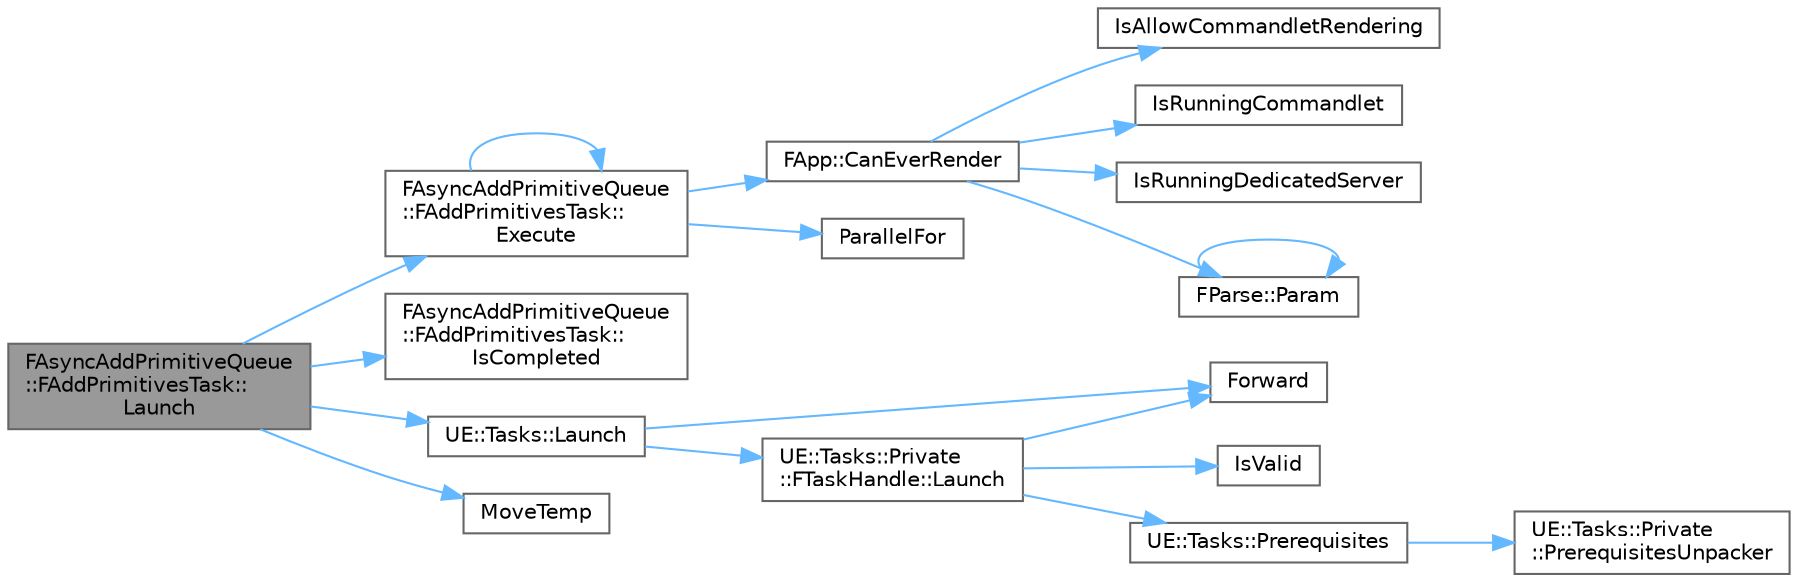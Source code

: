 digraph "FAsyncAddPrimitiveQueue::FAddPrimitivesTask::Launch"
{
 // INTERACTIVE_SVG=YES
 // LATEX_PDF_SIZE
  bgcolor="transparent";
  edge [fontname=Helvetica,fontsize=10,labelfontname=Helvetica,labelfontsize=10];
  node [fontname=Helvetica,fontsize=10,shape=box,height=0.2,width=0.4];
  rankdir="LR";
  Node1 [id="Node000001",label="FAsyncAddPrimitiveQueue\l::FAddPrimitivesTask::\lLaunch",height=0.2,width=0.4,color="gray40", fillcolor="grey60", style="filled", fontcolor="black",tooltip=" "];
  Node1 -> Node2 [id="edge1_Node000001_Node000002",color="steelblue1",style="solid",tooltip=" "];
  Node2 [id="Node000002",label="FAsyncAddPrimitiveQueue\l::FAddPrimitivesTask::\lExecute",height=0.2,width=0.4,color="grey40", fillcolor="white", style="filled",URL="$dc/df3/structFAsyncAddPrimitiveQueue_1_1FAddPrimitivesTask.html#a18c765b662275d312eee00101cd76986",tooltip=" "];
  Node2 -> Node3 [id="edge2_Node000002_Node000003",color="steelblue1",style="solid",tooltip=" "];
  Node3 [id="Node000003",label="FApp::CanEverRender",height=0.2,width=0.4,color="grey40", fillcolor="white", style="filled",URL="$d9/d01/classFApp.html#a326c7bc89ea7b26d4e003dd460b6fabb",tooltip="Checks whether this application can render anything."];
  Node3 -> Node4 [id="edge3_Node000003_Node000004",color="steelblue1",style="solid",tooltip=" "];
  Node4 [id="Node000004",label="IsAllowCommandletRendering",height=0.2,width=0.4,color="grey40", fillcolor="white", style="filled",URL="$d5/d8c/CoreGlobals_8h.html#a605fcb0c14b762383d45874e441732bd",tooltip="Check to see if we should initialise RHI and set up scene for rendering even when running a commandle..."];
  Node3 -> Node5 [id="edge4_Node000003_Node000005",color="steelblue1",style="solid",tooltip=" "];
  Node5 [id="Node000005",label="IsRunningCommandlet",height=0.2,width=0.4,color="grey40", fillcolor="white", style="filled",URL="$d5/d8c/CoreGlobals_8h.html#a031b98deaa2950cedb7ee99a4e968fc2",tooltip="Check to see if this executable is running a commandlet (custom command-line processing code in an ed..."];
  Node3 -> Node6 [id="edge5_Node000003_Node000006",color="steelblue1",style="solid",tooltip=" "];
  Node6 [id="Node000006",label="IsRunningDedicatedServer",height=0.2,width=0.4,color="grey40", fillcolor="white", style="filled",URL="$d8/d97/CoreMisc_8h.html#a3ee85cf40144be11bf7291ef1dacbb18",tooltip="Check to see if this executable was launched as a dedicated server process and should not load client..."];
  Node3 -> Node7 [id="edge6_Node000003_Node000007",color="steelblue1",style="solid",tooltip=" "];
  Node7 [id="Node000007",label="FParse::Param",height=0.2,width=0.4,color="grey40", fillcolor="white", style="filled",URL="$d3/db4/structFParse.html#a0c441f5262efce3303b0cac83fac81a4",tooltip="Checks if a command-line parameter exists in the stream."];
  Node7 -> Node7 [id="edge7_Node000007_Node000007",color="steelblue1",style="solid",tooltip=" "];
  Node2 -> Node2 [id="edge8_Node000002_Node000002",color="steelblue1",style="solid",tooltip=" "];
  Node2 -> Node8 [id="edge9_Node000002_Node000008",color="steelblue1",style="solid",tooltip=" "];
  Node8 [id="Node000008",label="ParallelFor",height=0.2,width=0.4,color="grey40", fillcolor="white", style="filled",URL="$d2/da1/ParallelFor_8h.html#a68b625089b9c041b662a1605dbef98f0",tooltip="General purpose parallel for that uses the taskgraph."];
  Node1 -> Node9 [id="edge10_Node000001_Node000009",color="steelblue1",style="solid",tooltip=" "];
  Node9 [id="Node000009",label="FAsyncAddPrimitiveQueue\l::FAddPrimitivesTask::\lIsCompleted",height=0.2,width=0.4,color="grey40", fillcolor="white", style="filled",URL="$dc/df3/structFAsyncAddPrimitiveQueue_1_1FAddPrimitivesTask.html#a8efbd3bbd25f3d5968854af8ab095a79",tooltip=" "];
  Node1 -> Node10 [id="edge11_Node000001_Node000010",color="steelblue1",style="solid",tooltip=" "];
  Node10 [id="Node000010",label="UE::Tasks::Launch",height=0.2,width=0.4,color="grey40", fillcolor="white", style="filled",URL="$dd/da2/namespaceUE_1_1Tasks.html#aaaad2d03e3325cc817dabbcc0c803bc2",tooltip=" "];
  Node10 -> Node11 [id="edge12_Node000010_Node000011",color="steelblue1",style="solid",tooltip=" "];
  Node11 [id="Node000011",label="Forward",height=0.2,width=0.4,color="grey40", fillcolor="white", style="filled",URL="$d4/d24/UnrealTemplate_8h.html#a68f280c1d561a8899a1e9e3ea8405d00",tooltip="Forward will cast a reference to an rvalue reference."];
  Node10 -> Node12 [id="edge13_Node000010_Node000012",color="steelblue1",style="solid",tooltip=" "];
  Node12 [id="Node000012",label="UE::Tasks::Private\l::FTaskHandle::Launch",height=0.2,width=0.4,color="grey40", fillcolor="white", style="filled",URL="$d5/d7b/classUE_1_1Tasks_1_1Private_1_1FTaskHandle.html#a7e34f3e5c28068ead51c5aeec0ec27c2",tooltip=" "];
  Node12 -> Node11 [id="edge14_Node000012_Node000011",color="steelblue1",style="solid",tooltip=" "];
  Node12 -> Node13 [id="edge15_Node000012_Node000013",color="steelblue1",style="solid",tooltip=" "];
  Node13 [id="Node000013",label="IsValid",height=0.2,width=0.4,color="grey40", fillcolor="white", style="filled",URL="$d2/d4c/LiveLinkTypes_8h.html#ac532c4b500b1a85ea22217f2c65a70ed",tooltip=" "];
  Node12 -> Node14 [id="edge16_Node000012_Node000014",color="steelblue1",style="solid",tooltip=" "];
  Node14 [id="Node000014",label="UE::Tasks::Prerequisites",height=0.2,width=0.4,color="grey40", fillcolor="white", style="filled",URL="$dd/da2/namespaceUE_1_1Tasks.html#a541d69fcf33d7c1e47e72d0d7c82d37a",tooltip=" "];
  Node14 -> Node15 [id="edge17_Node000014_Node000015",color="steelblue1",style="solid",tooltip=" "];
  Node15 [id="Node000015",label="UE::Tasks::Private\l::PrerequisitesUnpacker",height=0.2,width=0.4,color="grey40", fillcolor="white", style="filled",URL="$d7/ddd/namespaceUE_1_1Tasks_1_1Private.html#a9bf41ac6827c157918023f936c6056d6",tooltip=" "];
  Node1 -> Node16 [id="edge18_Node000001_Node000016",color="steelblue1",style="solid",tooltip=" "];
  Node16 [id="Node000016",label="MoveTemp",height=0.2,width=0.4,color="grey40", fillcolor="white", style="filled",URL="$d4/d24/UnrealTemplate_8h.html#ad5e6c049aeb9c9115fec514ba581dbb6",tooltip="MoveTemp will cast a reference to an rvalue reference."];
}
